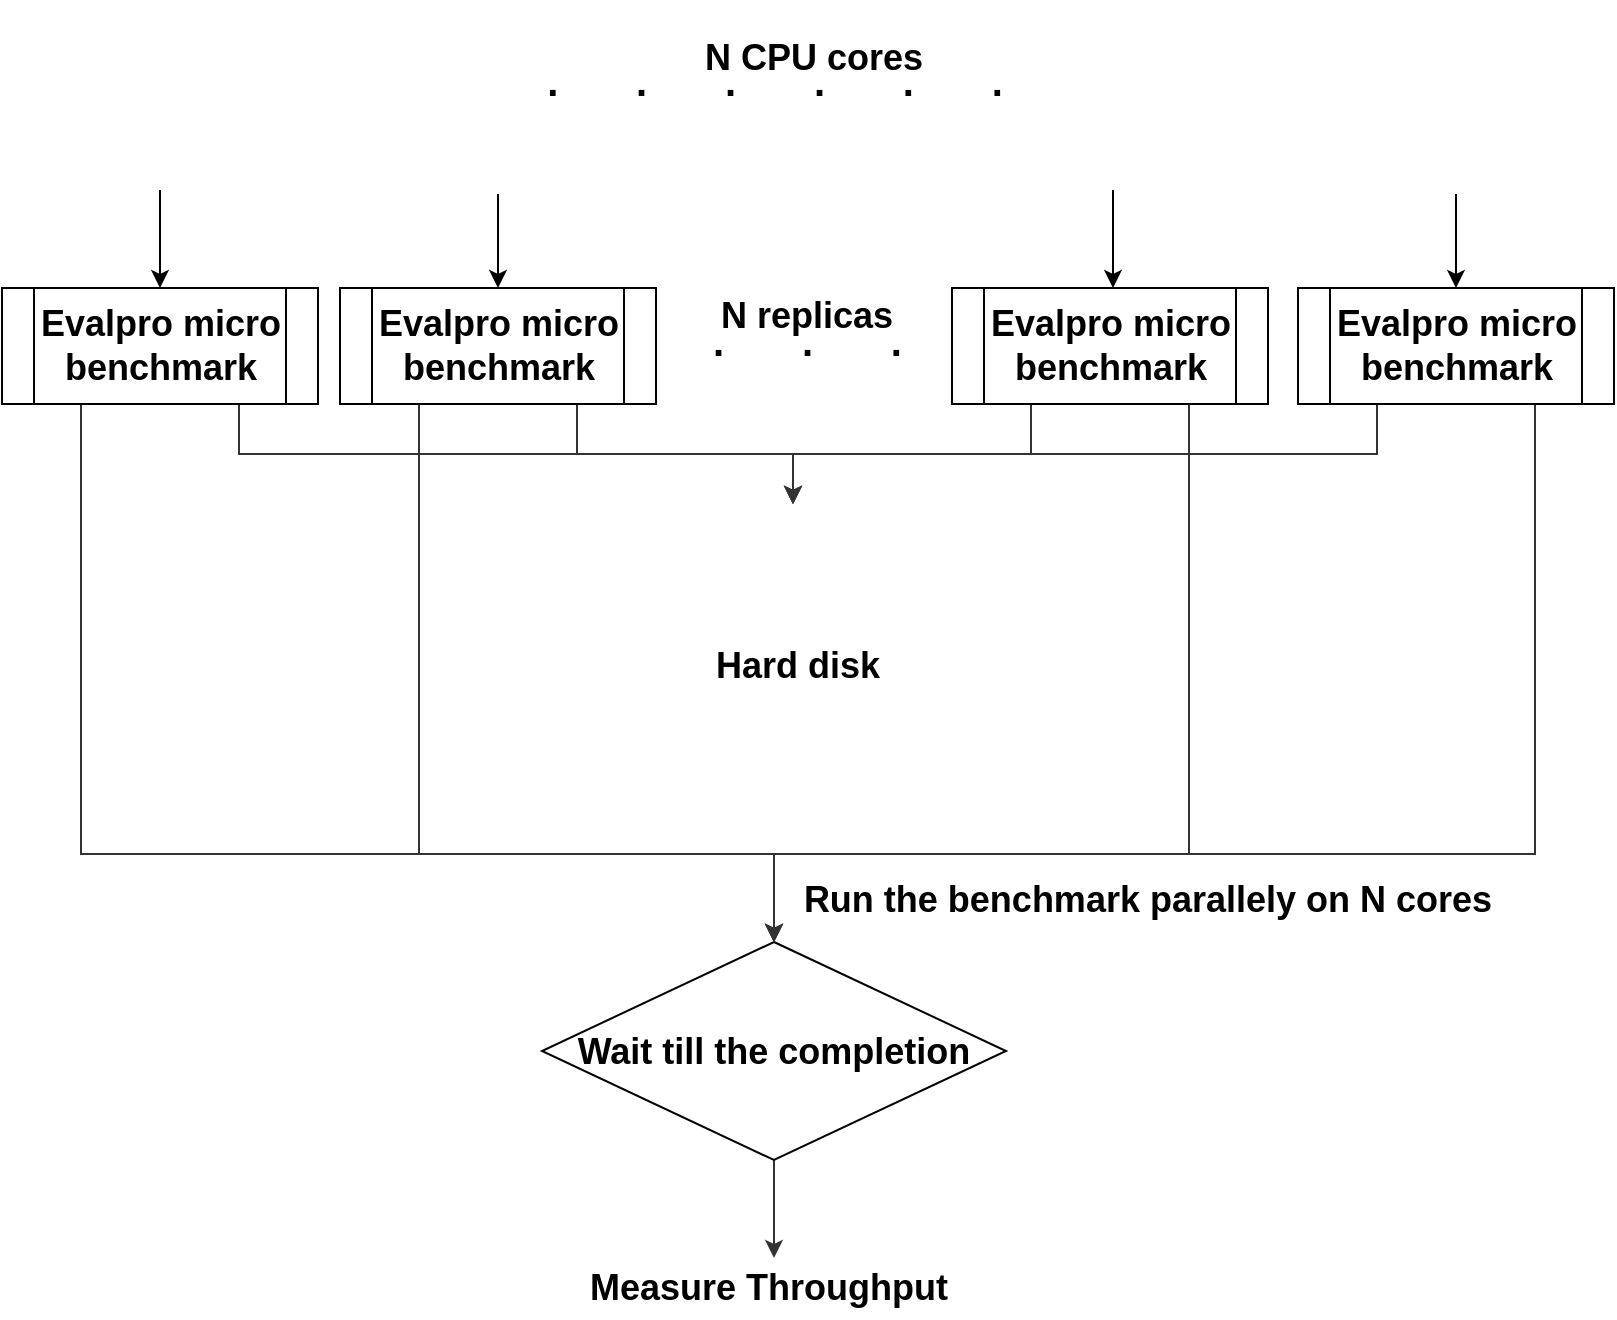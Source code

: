 <mxfile version="18.0.8" type="google"><diagram id="3pbNm5gRHoqLxfPVMOiV" name="Page-1"><mxGraphModel grid="0" page="1" gridSize="10" guides="1" tooltips="1" connect="1" arrows="1" fold="1" pageScale="1" pageWidth="850" pageHeight="1100" math="0" shadow="0"><root><mxCell id="0"/><mxCell id="1" parent="0"/><mxCell id="J7o78ZmoitginYjoQZd6-1" value="" style="edgeStyle=orthogonalEdgeStyle;rounded=0;orthogonalLoop=1;jettySize=auto;html=1;fontSize=18;" edge="1" parent="1" source="J7o78ZmoitginYjoQZd6-2" target="J7o78ZmoitginYjoQZd6-6"><mxGeometry relative="1" as="geometry"/></mxCell><mxCell id="J7o78ZmoitginYjoQZd6-2" value="" style="shape=image;html=1;verticalAlign=top;verticalLabelPosition=bottom;labelBackgroundColor=#ffffff;imageAspect=0;aspect=fixed;image=https://cdn1.iconfinder.com/data/icons/unicons-line-vol-5/24/processor-128.png;fillColor=none;" vertex="1" parent="1"><mxGeometry x="54.5" y="192" width="95" height="95" as="geometry"/></mxCell><mxCell id="J7o78ZmoitginYjoQZd6-3" value="&lt;b style=&quot;font-size: 20px;&quot;&gt;.&lt;span style=&quot;white-space: pre;&quot;&gt;&#9;&lt;/span&gt;.&lt;span style=&quot;white-space: pre;&quot;&gt;&#9;&lt;/span&gt;.&lt;span style=&quot;white-space: pre;&quot;&gt;&#9;&lt;/span&gt;.&lt;span style=&quot;white-space: pre;&quot;&gt;&#9;&lt;/span&gt;.&lt;span style=&quot;white-space: pre;&quot;&gt;&#9;&lt;/span&gt;.&lt;/b&gt;" style="text;html=1;strokeColor=none;fillColor=none;align=center;verticalAlign=middle;whiteSpace=wrap;rounded=0;" vertex="1" parent="1"><mxGeometry x="333" y="217" width="153" height="30" as="geometry"/></mxCell><mxCell id="J7o78ZmoitginYjoQZd6-4" value="&lt;font style=&quot;font-size: 18px;&quot;&gt;&lt;b&gt;N CPU cores&lt;/b&gt;&lt;/font&gt;" style="text;html=1;strokeColor=none;fillColor=none;align=center;verticalAlign=middle;whiteSpace=wrap;rounded=0;fontSize=20;" vertex="1" parent="1"><mxGeometry x="336.5" y="209" width="184" height="21" as="geometry"/></mxCell><mxCell id="J7o78ZmoitginYjoQZd6-56" style="edgeStyle=orthogonalEdgeStyle;rounded=0;orthogonalLoop=1;jettySize=auto;html=1;exitX=0.25;exitY=1;exitDx=0;exitDy=0;strokeColor=#333333;" edge="1" parent="1" source="J7o78ZmoitginYjoQZd6-6" target="J7o78ZmoitginYjoQZd6-20"><mxGeometry relative="1" as="geometry"><Array as="points"><mxPoint x="63" y="619"/><mxPoint x="409" y="619"/></Array></mxGeometry></mxCell><mxCell id="J7o78ZmoitginYjoQZd6-65" style="edgeStyle=orthogonalEdgeStyle;rounded=0;orthogonalLoop=1;jettySize=auto;html=1;exitX=0.75;exitY=1;exitDx=0;exitDy=0;strokeColor=#333333;" edge="1" parent="1" source="J7o78ZmoitginYjoQZd6-6" target="J7o78ZmoitginYjoQZd6-35"><mxGeometry relative="1" as="geometry"/></mxCell><mxCell id="J7o78ZmoitginYjoQZd6-6" value="&lt;font size=&quot;1&quot; style=&quot;&quot;&gt;&lt;b style=&quot;font-size: 18px;&quot;&gt;Evalpro micro benchmark&lt;/b&gt;&lt;/font&gt;" style="shape=process;whiteSpace=wrap;html=1;backgroundOutline=1;fontSize=18;" vertex="1" parent="1"><mxGeometry x="23" y="336" width="158" height="58" as="geometry"/></mxCell><mxCell id="J7o78ZmoitginYjoQZd6-7" value="" style="edgeStyle=orthogonalEdgeStyle;rounded=0;orthogonalLoop=1;jettySize=auto;html=1;fontSize=18;" edge="1" parent="1" source="J7o78ZmoitginYjoQZd6-8"><mxGeometry relative="1" as="geometry"><mxPoint x="578.5" y="336" as="targetPoint"/></mxGeometry></mxCell><mxCell id="J7o78ZmoitginYjoQZd6-8" value="" style="shape=image;html=1;verticalAlign=top;verticalLabelPosition=bottom;labelBackgroundColor=#ffffff;imageAspect=0;aspect=fixed;image=https://cdn1.iconfinder.com/data/icons/unicons-line-vol-5/24/processor-128.png;fillColor=none;" vertex="1" parent="1"><mxGeometry x="531" y="192" width="95" height="95" as="geometry"/></mxCell><mxCell id="J7o78ZmoitginYjoQZd6-32" value="" style="edgeStyle=orthogonalEdgeStyle;rounded=0;orthogonalLoop=1;jettySize=auto;html=1;" edge="1" parent="1" source="J7o78ZmoitginYjoQZd6-10" target="J7o78ZmoitginYjoQZd6-31"><mxGeometry relative="1" as="geometry"/></mxCell><mxCell id="J7o78ZmoitginYjoQZd6-10" value="" style="shape=image;html=1;verticalAlign=top;verticalLabelPosition=bottom;labelBackgroundColor=#ffffff;imageAspect=0;aspect=fixed;image=https://cdn1.iconfinder.com/data/icons/unicons-line-vol-5/24/processor-128.png;fillColor=none;" vertex="1" parent="1"><mxGeometry x="223.5" y="194" width="95" height="95" as="geometry"/></mxCell><mxCell id="J7o78ZmoitginYjoQZd6-15" value="" style="edgeStyle=orthogonalEdgeStyle;rounded=0;orthogonalLoop=1;jettySize=auto;html=1;fontSize=18;" edge="1" parent="1" source="J7o78ZmoitginYjoQZd6-16"><mxGeometry relative="1" as="geometry"><mxPoint x="750" y="336" as="targetPoint"/></mxGeometry></mxCell><mxCell id="J7o78ZmoitginYjoQZd6-16" value="" style="shape=image;html=1;verticalAlign=top;verticalLabelPosition=bottom;labelBackgroundColor=#ffffff;imageAspect=0;aspect=fixed;image=https://cdn1.iconfinder.com/data/icons/unicons-line-vol-5/24/processor-128.png;fillColor=none;" vertex="1" parent="1"><mxGeometry x="702.5" y="194" width="95" height="95" as="geometry"/></mxCell><mxCell id="J7o78ZmoitginYjoQZd6-72" style="edgeStyle=orthogonalEdgeStyle;rounded=0;orthogonalLoop=1;jettySize=auto;html=1;exitX=0.5;exitY=1;exitDx=0;exitDy=0;fontSize=18;strokeColor=#333333;" edge="1" parent="1" source="J7o78ZmoitginYjoQZd6-20" target="J7o78ZmoitginYjoQZd6-22"><mxGeometry relative="1" as="geometry"/></mxCell><mxCell id="J7o78ZmoitginYjoQZd6-20" value="&lt;b&gt;Wait till the completion&lt;/b&gt;" style="rhombus;whiteSpace=wrap;html=1;fontSize=18;" vertex="1" parent="1"><mxGeometry x="293" y="663" width="232" height="109" as="geometry"/></mxCell><mxCell id="J7o78ZmoitginYjoQZd6-21" value="&lt;b&gt;Run the benchmark parallely on N cores&lt;/b&gt;" style="text;html=1;strokeColor=none;fillColor=none;align=center;verticalAlign=middle;whiteSpace=wrap;rounded=0;fontSize=18;" vertex="1" parent="1"><mxGeometry x="415" y="627" width="362" height="30" as="geometry"/></mxCell><mxCell id="J7o78ZmoitginYjoQZd6-22" value="&lt;b style=&quot;font-size: 18px;&quot;&gt;Measure Throughput&amp;nbsp;&lt;/b&gt;" style="text;html=1;strokeColor=none;fillColor=none;align=center;verticalAlign=middle;whiteSpace=wrap;rounded=0;" vertex="1" parent="1"><mxGeometry x="288" y="821" width="242" height="30" as="geometry"/></mxCell><mxCell id="J7o78ZmoitginYjoQZd6-23" value="&lt;b style=&quot;font-size: 20px;&quot;&gt;.&lt;span style=&quot;white-space: pre;&quot;&gt;&#9;&lt;/span&gt;.&lt;span style=&quot;white-space: pre;&quot;&gt;&#9;&lt;/span&gt;.&lt;span style=&quot;white-space: pre;&quot;&gt;&#9;&lt;/span&gt;.&lt;/b&gt;" style="text;html=1;strokeColor=none;fillColor=none;align=center;verticalAlign=middle;whiteSpace=wrap;rounded=0;" vertex="1" parent="1"><mxGeometry x="367" y="347" width="73" height="30" as="geometry"/></mxCell><mxCell id="J7o78ZmoitginYjoQZd6-24" value="&lt;font style=&quot;font-size: 18px;&quot;&gt;&lt;b&gt;N replicas&lt;/b&gt;&lt;/font&gt;" style="text;html=1;strokeColor=none;fillColor=none;align=center;verticalAlign=middle;whiteSpace=wrap;rounded=0;fontSize=20;" vertex="1" parent="1"><mxGeometry x="370.5" y="338" width="109" height="21" as="geometry"/></mxCell><mxCell id="J7o78ZmoitginYjoQZd6-57" style="edgeStyle=orthogonalEdgeStyle;rounded=0;orthogonalLoop=1;jettySize=auto;html=1;exitX=0.25;exitY=1;exitDx=0;exitDy=0;strokeColor=#333333;" edge="1" parent="1" source="J7o78ZmoitginYjoQZd6-31" target="J7o78ZmoitginYjoQZd6-20"><mxGeometry relative="1" as="geometry"><Array as="points"><mxPoint x="232" y="619"/><mxPoint x="409" y="619"/></Array></mxGeometry></mxCell><mxCell id="J7o78ZmoitginYjoQZd6-69" style="edgeStyle=orthogonalEdgeStyle;rounded=0;orthogonalLoop=1;jettySize=auto;html=1;exitX=0.75;exitY=1;exitDx=0;exitDy=0;strokeColor=#333333;" edge="1" parent="1" source="J7o78ZmoitginYjoQZd6-31" target="J7o78ZmoitginYjoQZd6-35"><mxGeometry relative="1" as="geometry"/></mxCell><mxCell id="J7o78ZmoitginYjoQZd6-31" value="&lt;font size=&quot;1&quot; style=&quot;&quot;&gt;&lt;b style=&quot;font-size: 18px;&quot;&gt;Evalpro micro benchmark&lt;/b&gt;&lt;/font&gt;" style="shape=process;whiteSpace=wrap;html=1;backgroundOutline=1;fontSize=18;" vertex="1" parent="1"><mxGeometry x="192" y="336" width="158" height="58" as="geometry"/></mxCell><mxCell id="J7o78ZmoitginYjoQZd6-58" style="edgeStyle=orthogonalEdgeStyle;rounded=0;orthogonalLoop=1;jettySize=auto;html=1;exitX=0.75;exitY=1;exitDx=0;exitDy=0;strokeColor=#333333;" edge="1" parent="1" source="J7o78ZmoitginYjoQZd6-33" target="J7o78ZmoitginYjoQZd6-20"><mxGeometry relative="1" as="geometry"><Array as="points"><mxPoint x="617" y="619"/><mxPoint x="409" y="619"/></Array></mxGeometry></mxCell><mxCell id="J7o78ZmoitginYjoQZd6-67" style="edgeStyle=orthogonalEdgeStyle;rounded=0;orthogonalLoop=1;jettySize=auto;html=1;exitX=0.25;exitY=1;exitDx=0;exitDy=0;strokeColor=#333333;" edge="1" parent="1" source="J7o78ZmoitginYjoQZd6-33" target="J7o78ZmoitginYjoQZd6-35"><mxGeometry relative="1" as="geometry"/></mxCell><mxCell id="J7o78ZmoitginYjoQZd6-33" value="&lt;font size=&quot;1&quot; style=&quot;&quot;&gt;&lt;b style=&quot;font-size: 18px;&quot;&gt;Evalpro micro benchmark&lt;/b&gt;&lt;/font&gt;" style="shape=process;whiteSpace=wrap;html=1;backgroundOutline=1;fontSize=18;" vertex="1" parent="1"><mxGeometry x="498" y="336" width="158" height="58" as="geometry"/></mxCell><mxCell id="J7o78ZmoitginYjoQZd6-61" style="edgeStyle=orthogonalEdgeStyle;rounded=0;orthogonalLoop=1;jettySize=auto;html=1;exitX=0.75;exitY=1;exitDx=0;exitDy=0;strokeColor=#333333;" edge="1" parent="1" source="J7o78ZmoitginYjoQZd6-34" target="J7o78ZmoitginYjoQZd6-20"><mxGeometry relative="1" as="geometry"><Array as="points"><mxPoint x="790" y="619"/><mxPoint x="409" y="619"/></Array></mxGeometry></mxCell><mxCell id="J7o78ZmoitginYjoQZd6-68" style="edgeStyle=orthogonalEdgeStyle;rounded=0;orthogonalLoop=1;jettySize=auto;html=1;exitX=0.25;exitY=1;exitDx=0;exitDy=0;strokeColor=#333333;" edge="1" parent="1" source="J7o78ZmoitginYjoQZd6-34" target="J7o78ZmoitginYjoQZd6-35"><mxGeometry relative="1" as="geometry"/></mxCell><mxCell id="J7o78ZmoitginYjoQZd6-34" value="&lt;font size=&quot;1&quot; style=&quot;&quot;&gt;&lt;b style=&quot;font-size: 18px;&quot;&gt;Evalpro micro benchmark&lt;/b&gt;&lt;/font&gt;" style="shape=process;whiteSpace=wrap;html=1;backgroundOutline=1;fontSize=18;" vertex="1" parent="1"><mxGeometry x="671" y="336" width="158" height="58" as="geometry"/></mxCell><mxCell id="J7o78ZmoitginYjoQZd6-35" value="" style="shape=image;html=1;verticalAlign=top;verticalLabelPosition=bottom;labelBackgroundColor=#ffffff;imageAspect=0;aspect=fixed;image=https://cdn4.iconfinder.com/data/icons/PixeloPhilia_2/PNG/hdd.png" vertex="1" parent="1"><mxGeometry x="382" y="444" width="73" height="73" as="geometry"/></mxCell><mxCell id="J7o78ZmoitginYjoQZd6-70" value="&lt;b&gt;&lt;font style=&quot;font-size: 18px;&quot;&gt;Hard disk&amp;nbsp;&lt;/font&gt;&lt;/b&gt;" style="text;html=1;strokeColor=none;fillColor=none;align=center;verticalAlign=middle;whiteSpace=wrap;rounded=0;" vertex="1" parent="1"><mxGeometry x="367" y="510" width="112.5" height="30" as="geometry"/></mxCell></root></mxGraphModel></diagram></mxfile>
